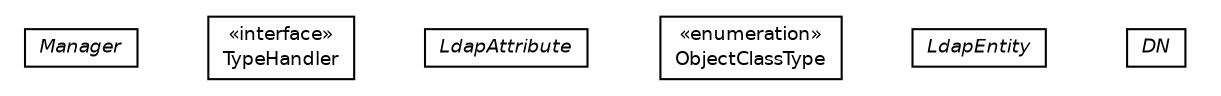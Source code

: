 #!/usr/local/bin/dot
#
# Class diagram 
# Generated by UmlGraph version 4.6 (http://www.spinellis.gr/sw/umlgraph)
#

digraph G {
	edge [fontname="Helvetica",fontsize=10,labelfontname="Helvetica",labelfontsize=10];
	node [fontname="Helvetica",fontsize=10,shape=plaintext];
	// ca.tnt.ldaputils.annotations.Manager
	c89 [label=<<table border="0" cellborder="1" cellspacing="0" cellpadding="2" port="p" href="./Manager.html">
		<tr><td><table border="0" cellspacing="0" cellpadding="1">
			<tr><td><font face="Helvetica-Oblique"> Manager </font></td></tr>
		</table></td></tr>
		</table>>, fontname="Helvetica", fontcolor="black", fontsize=9.0];
	// ca.tnt.ldaputils.annotations.TypeHandler
	c90 [label=<<table border="0" cellborder="1" cellspacing="0" cellpadding="2" port="p" href="./TypeHandler.html">
		<tr><td><table border="0" cellspacing="0" cellpadding="1">
			<tr><td> &laquo;interface&raquo; </td></tr>
			<tr><td> TypeHandler </td></tr>
		</table></td></tr>
		</table>>, fontname="Helvetica", fontcolor="black", fontsize=9.0];
	// ca.tnt.ldaputils.annotations.LdapAttribute
	c91 [label=<<table border="0" cellborder="1" cellspacing="0" cellpadding="2" port="p" href="./LdapAttribute.html">
		<tr><td><table border="0" cellspacing="0" cellpadding="1">
			<tr><td><font face="Helvetica-Oblique"> LdapAttribute </font></td></tr>
		</table></td></tr>
		</table>>, fontname="Helvetica", fontcolor="black", fontsize=9.0];
	// ca.tnt.ldaputils.annotations.ObjectClassType
	c92 [label=<<table border="0" cellborder="1" cellspacing="0" cellpadding="2" port="p" href="./ObjectClassType.html">
		<tr><td><table border="0" cellspacing="0" cellpadding="1">
			<tr><td> &laquo;enumeration&raquo; </td></tr>
			<tr><td> ObjectClassType </td></tr>
		</table></td></tr>
		</table>>, fontname="Helvetica", fontcolor="black", fontsize=9.0];
	// ca.tnt.ldaputils.annotations.LdapEntity
	c93 [label=<<table border="0" cellborder="1" cellspacing="0" cellpadding="2" port="p" href="./LdapEntity.html">
		<tr><td><table border="0" cellspacing="0" cellpadding="1">
			<tr><td><font face="Helvetica-Oblique"> LdapEntity </font></td></tr>
		</table></td></tr>
		</table>>, fontname="Helvetica", fontcolor="black", fontsize=9.0];
	// ca.tnt.ldaputils.annotations.DN
	c94 [label=<<table border="0" cellborder="1" cellspacing="0" cellpadding="2" port="p" href="./DN.html">
		<tr><td><table border="0" cellspacing="0" cellpadding="1">
			<tr><td><font face="Helvetica-Oblique"> DN </font></td></tr>
		</table></td></tr>
		</table>>, fontname="Helvetica", fontcolor="black", fontsize=9.0];
}


